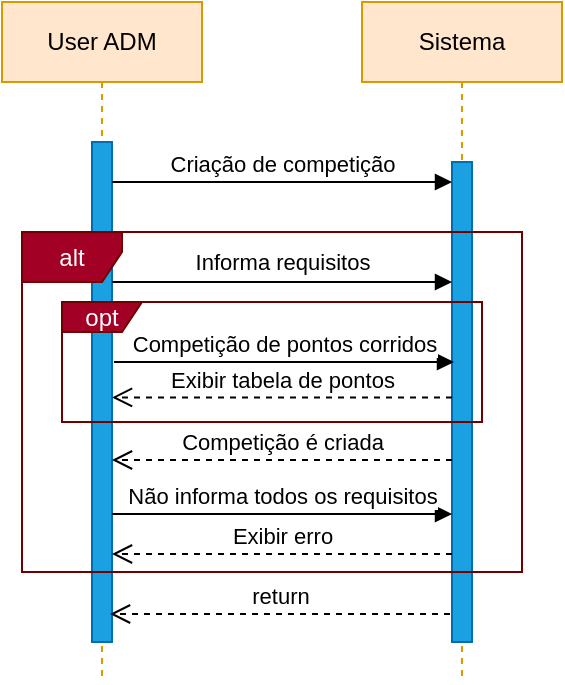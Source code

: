 <mxfile version="21.7.5" type="device">
  <diagram name="Page-1" id="2YBvvXClWsGukQMizWep">
    <mxGraphModel dx="1669" dy="426" grid="1" gridSize="10" guides="1" tooltips="1" connect="1" arrows="1" fold="1" page="1" pageScale="1" pageWidth="850" pageHeight="1100" math="0" shadow="0">
      <root>
        <mxCell id="0" />
        <mxCell id="1" parent="0" />
        <mxCell id="aM9ryv3xv72pqoxQDRHE-1" value="User ADM" style="shape=umlLifeline;perimeter=lifelinePerimeter;whiteSpace=wrap;html=1;container=0;dropTarget=0;collapsible=0;recursiveResize=0;outlineConnect=0;portConstraint=eastwest;newEdgeStyle={&quot;edgeStyle&quot;:&quot;elbowEdgeStyle&quot;,&quot;elbow&quot;:&quot;vertical&quot;,&quot;curved&quot;:0,&quot;rounded&quot;:0};fillColor=#ffe6cc;strokeColor=#d79b00;" parent="1" vertex="1">
          <mxGeometry x="-20" y="40" width="100" height="340" as="geometry" />
        </mxCell>
        <mxCell id="aM9ryv3xv72pqoxQDRHE-2" value="" style="html=1;points=[];perimeter=orthogonalPerimeter;outlineConnect=0;targetShapes=umlLifeline;portConstraint=eastwest;newEdgeStyle={&quot;edgeStyle&quot;:&quot;elbowEdgeStyle&quot;,&quot;elbow&quot;:&quot;vertical&quot;,&quot;curved&quot;:0,&quot;rounded&quot;:0};fillColor=#1ba1e2;strokeColor=#006EAF;fontColor=#ffffff;" parent="aM9ryv3xv72pqoxQDRHE-1" vertex="1">
          <mxGeometry x="45" y="70" width="10" height="250" as="geometry" />
        </mxCell>
        <mxCell id="aM9ryv3xv72pqoxQDRHE-5" value="Sistema" style="shape=umlLifeline;perimeter=lifelinePerimeter;whiteSpace=wrap;html=1;container=0;dropTarget=0;collapsible=0;recursiveResize=0;outlineConnect=0;portConstraint=eastwest;newEdgeStyle={&quot;edgeStyle&quot;:&quot;elbowEdgeStyle&quot;,&quot;elbow&quot;:&quot;vertical&quot;,&quot;curved&quot;:0,&quot;rounded&quot;:0};fillColor=#ffe6cc;strokeColor=#d79b00;" parent="1" vertex="1">
          <mxGeometry x="160" y="40" width="100" height="340" as="geometry" />
        </mxCell>
        <mxCell id="aM9ryv3xv72pqoxQDRHE-6" value="" style="html=1;points=[];perimeter=orthogonalPerimeter;outlineConnect=0;targetShapes=umlLifeline;portConstraint=eastwest;newEdgeStyle={&quot;edgeStyle&quot;:&quot;elbowEdgeStyle&quot;,&quot;elbow&quot;:&quot;vertical&quot;,&quot;curved&quot;:0,&quot;rounded&quot;:0};fillColor=#1ba1e2;fontColor=#ffffff;strokeColor=#006EAF;" parent="aM9ryv3xv72pqoxQDRHE-5" vertex="1">
          <mxGeometry x="45" y="80" width="10" height="240" as="geometry" />
        </mxCell>
        <mxCell id="aM9ryv3xv72pqoxQDRHE-7" value="Criação de competição" style="html=1;verticalAlign=bottom;endArrow=block;edgeStyle=elbowEdgeStyle;elbow=vertical;curved=0;rounded=0;" parent="1" edge="1">
          <mxGeometry relative="1" as="geometry">
            <mxPoint x="35" y="130" as="sourcePoint" />
            <Array as="points">
              <mxPoint x="120" y="130" />
            </Array>
            <mxPoint x="205" y="130" as="targetPoint" />
          </mxGeometry>
        </mxCell>
        <mxCell id="aM9ryv3xv72pqoxQDRHE-8" value="return" style="html=1;verticalAlign=bottom;endArrow=open;dashed=1;endSize=8;edgeStyle=elbowEdgeStyle;elbow=vertical;curved=0;rounded=0;" parent="1" edge="1">
          <mxGeometry relative="1" as="geometry">
            <mxPoint x="34" y="346" as="targetPoint" />
            <Array as="points">
              <mxPoint x="129" y="346" />
            </Array>
            <mxPoint x="204" y="346" as="sourcePoint" />
          </mxGeometry>
        </mxCell>
        <mxCell id="mUQ4_2Tz8zEWtGLInUtG-1" value="Informa requisitos" style="html=1;verticalAlign=bottom;endArrow=block;edgeStyle=elbowEdgeStyle;elbow=vertical;curved=0;rounded=0;" edge="1" parent="1">
          <mxGeometry y="1" relative="1" as="geometry">
            <mxPoint x="35" y="179.997" as="sourcePoint" />
            <Array as="points" />
            <mxPoint x="205" y="179.997" as="targetPoint" />
            <mxPoint as="offset" />
          </mxGeometry>
        </mxCell>
        <mxCell id="mUQ4_2Tz8zEWtGLInUtG-2" value="alt" style="shape=umlFrame;whiteSpace=wrap;html=1;pointerEvents=0;fillColor=#a20025;strokeColor=#6F0000;fontColor=#ffffff;width=50;height=25;" vertex="1" parent="1">
          <mxGeometry x="-10" y="155" width="250" height="170" as="geometry" />
        </mxCell>
        <mxCell id="mUQ4_2Tz8zEWtGLInUtG-3" value="Não informa todos os requisitos" style="html=1;verticalAlign=bottom;endArrow=block;edgeStyle=elbowEdgeStyle;elbow=vertical;curved=0;rounded=0;" edge="1" parent="1">
          <mxGeometry relative="1" as="geometry">
            <mxPoint x="35" y="295.997" as="sourcePoint" />
            <Array as="points" />
            <mxPoint x="205" y="295.997" as="targetPoint" />
          </mxGeometry>
        </mxCell>
        <mxCell id="mUQ4_2Tz8zEWtGLInUtG-7" value="Competição de pontos corridos" style="html=1;verticalAlign=bottom;endArrow=block;edgeStyle=elbowEdgeStyle;elbow=vertical;curved=0;rounded=0;" edge="1" parent="1">
          <mxGeometry relative="1" as="geometry">
            <mxPoint x="36" y="219.997" as="sourcePoint" />
            <Array as="points" />
            <mxPoint x="206" y="219.997" as="targetPoint" />
          </mxGeometry>
        </mxCell>
        <mxCell id="mUQ4_2Tz8zEWtGLInUtG-8" value="Exibir erro" style="html=1;verticalAlign=bottom;endArrow=open;dashed=1;endSize=8;edgeStyle=elbowEdgeStyle;elbow=vertical;curved=0;rounded=0;" edge="1" parent="1">
          <mxGeometry relative="1" as="geometry">
            <mxPoint x="35" y="316" as="targetPoint" />
            <Array as="points">
              <mxPoint x="130" y="316" />
            </Array>
            <mxPoint x="205" y="316" as="sourcePoint" />
          </mxGeometry>
        </mxCell>
        <mxCell id="mUQ4_2Tz8zEWtGLInUtG-9" value="Competição é criada" style="html=1;verticalAlign=bottom;endArrow=open;dashed=1;endSize=8;edgeStyle=elbowEdgeStyle;elbow=vertical;curved=0;rounded=0;" edge="1" parent="1">
          <mxGeometry relative="1" as="geometry">
            <mxPoint x="35" y="269" as="targetPoint" />
            <Array as="points">
              <mxPoint x="130" y="269" />
            </Array>
            <mxPoint x="205" y="269" as="sourcePoint" />
          </mxGeometry>
        </mxCell>
        <mxCell id="mUQ4_2Tz8zEWtGLInUtG-11" value="Exibir tabela de pontos" style="html=1;verticalAlign=bottom;endArrow=open;dashed=1;endSize=8;edgeStyle=elbowEdgeStyle;elbow=vertical;curved=0;rounded=0;" edge="1" parent="1">
          <mxGeometry relative="1" as="geometry">
            <mxPoint x="35" y="237.71" as="targetPoint" />
            <Array as="points">
              <mxPoint x="130" y="237.71" />
            </Array>
            <mxPoint x="205" y="237.71" as="sourcePoint" />
          </mxGeometry>
        </mxCell>
        <mxCell id="mUQ4_2Tz8zEWtGLInUtG-12" value="opt" style="shape=umlFrame;whiteSpace=wrap;html=1;pointerEvents=0;width=40;height=15;fillColor=#a20025;fontColor=#ffffff;strokeColor=#6F0000;" vertex="1" parent="1">
          <mxGeometry x="10" y="190" width="210" height="60" as="geometry" />
        </mxCell>
      </root>
    </mxGraphModel>
  </diagram>
</mxfile>
